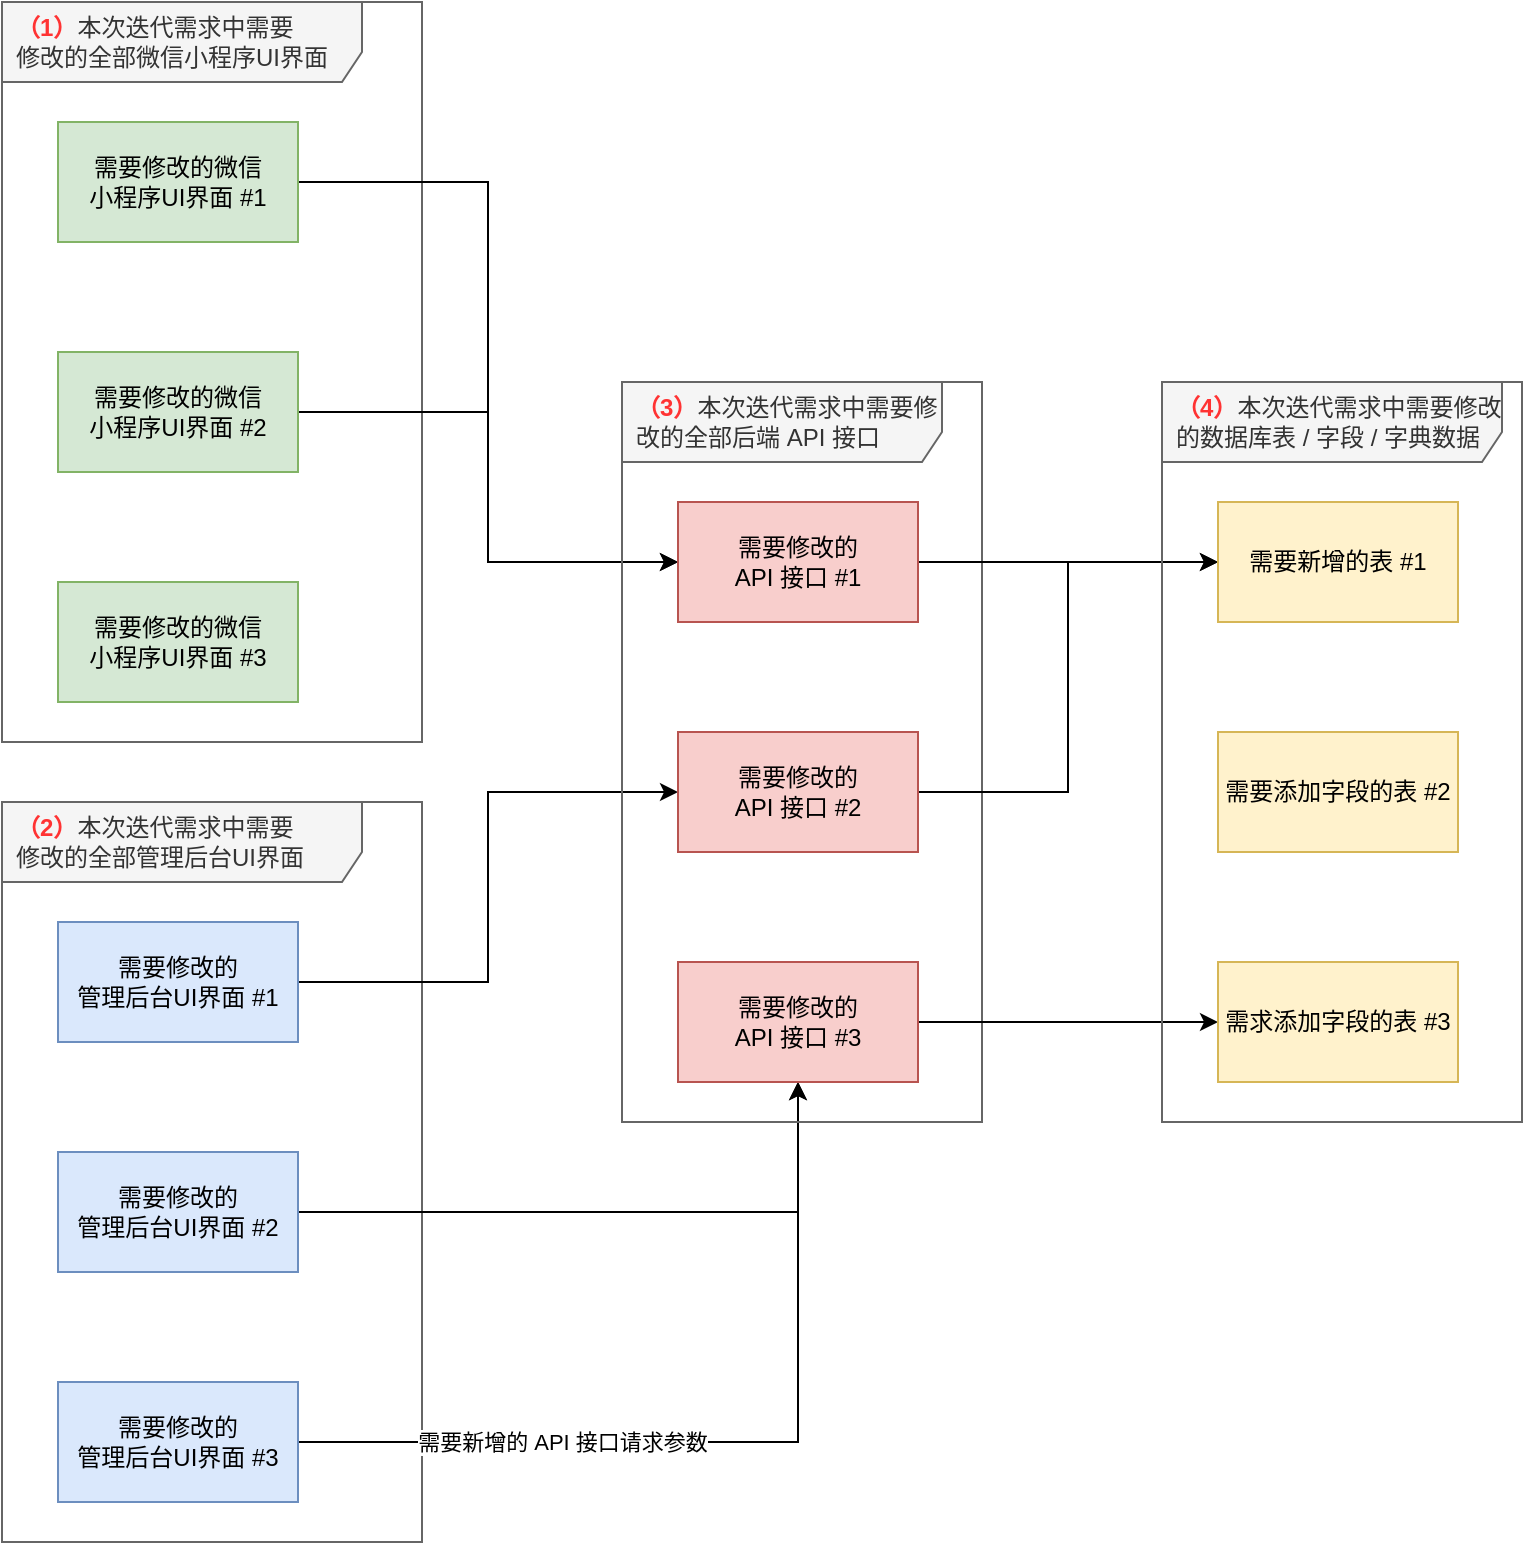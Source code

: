 <mxfile version="20.8.16" type="device"><diagram name="罗列出一个迭代需求中需要变更的所有UI/API/DB变更项" id="wi7sz76jcRgF6DtSIGS8"><mxGraphModel dx="940" dy="702" grid="1" gridSize="10" guides="1" tooltips="1" connect="1" arrows="1" fold="1" page="1" pageScale="1" pageWidth="827" pageHeight="1169" math="0" shadow="0"><root><mxCell id="0"/><mxCell id="1" parent="0"/><mxCell id="nIzIutG2w3PgN2qvsdSQ-4" value="&lt;b&gt;&lt;font color=&quot;#ff3333&quot;&gt;（1）&lt;/font&gt;&lt;/b&gt;本次迭代需求中需要&lt;br&gt;修改的全部微信&lt;span style=&quot;text-align: center;&quot;&gt;小程序UI界面&lt;/span&gt;" style="shape=umlFrame;whiteSpace=wrap;html=1;width=180;height=40;boundedLbl=1;verticalAlign=middle;align=left;spacingLeft=5;fillColor=#f5f5f5;strokeColor=#666666;fontColor=#333333;" parent="1" vertex="1"><mxGeometry x="40" y="40" width="210" height="370" as="geometry"/></mxCell><mxCell id="nIzIutG2w3PgN2qvsdSQ-15" style="edgeStyle=orthogonalEdgeStyle;rounded=0;orthogonalLoop=1;jettySize=auto;html=1;exitX=1;exitY=0.5;exitDx=0;exitDy=0;entryX=0;entryY=0.5;entryDx=0;entryDy=0;" parent="1" source="nIzIutG2w3PgN2qvsdSQ-1" target="nIzIutG2w3PgN2qvsdSQ-11" edge="1"><mxGeometry relative="1" as="geometry"/></mxCell><mxCell id="nIzIutG2w3PgN2qvsdSQ-1" value="需要修改的微信&lt;br&gt;小程序UI界面 #1" style="rounded=0;whiteSpace=wrap;html=1;fillColor=#d5e8d4;strokeColor=#82b366;" parent="1" vertex="1"><mxGeometry x="68" y="100" width="120" height="60" as="geometry"/></mxCell><mxCell id="nIzIutG2w3PgN2qvsdSQ-16" style="edgeStyle=orthogonalEdgeStyle;rounded=0;orthogonalLoop=1;jettySize=auto;html=1;exitX=1;exitY=0.5;exitDx=0;exitDy=0;entryX=0;entryY=0.5;entryDx=0;entryDy=0;" parent="1" source="nIzIutG2w3PgN2qvsdSQ-2" target="nIzIutG2w3PgN2qvsdSQ-11" edge="1"><mxGeometry relative="1" as="geometry"/></mxCell><mxCell id="nIzIutG2w3PgN2qvsdSQ-2" value="需要修改的微信&lt;br&gt;小程序UI界面 #2" style="rounded=0;whiteSpace=wrap;html=1;fillColor=#d5e8d4;strokeColor=#82b366;" parent="1" vertex="1"><mxGeometry x="68" y="215" width="120" height="60" as="geometry"/></mxCell><mxCell id="nIzIutG2w3PgN2qvsdSQ-3" value="需要修改的微信&lt;br&gt;小程序UI界面 #3" style="rounded=0;whiteSpace=wrap;html=1;fillColor=#d5e8d4;strokeColor=#82b366;" parent="1" vertex="1"><mxGeometry x="68" y="330" width="120" height="60" as="geometry"/></mxCell><mxCell id="nIzIutG2w3PgN2qvsdSQ-6" value="&lt;b style=&quot;border-color: var(--border-color);&quot;&gt;&lt;font style=&quot;border-color: var(--border-color);&quot; color=&quot;#ff3333&quot;&gt;（2）&lt;/font&gt;&lt;/b&gt;本次迭代需求中需要&lt;br&gt;修改的全部管理后台&lt;span style=&quot;text-align: center;&quot;&gt;UI界面&lt;/span&gt;" style="shape=umlFrame;whiteSpace=wrap;html=1;width=180;height=40;boundedLbl=1;verticalAlign=middle;align=left;spacingLeft=5;fillColor=#f5f5f5;strokeColor=#666666;fontColor=#333333;" parent="1" vertex="1"><mxGeometry x="40" y="440" width="210" height="370" as="geometry"/></mxCell><mxCell id="nIzIutG2w3PgN2qvsdSQ-17" style="edgeStyle=orthogonalEdgeStyle;rounded=0;orthogonalLoop=1;jettySize=auto;html=1;exitX=1;exitY=0.5;exitDx=0;exitDy=0;entryX=0;entryY=0.5;entryDx=0;entryDy=0;" parent="1" source="nIzIutG2w3PgN2qvsdSQ-7" target="nIzIutG2w3PgN2qvsdSQ-12" edge="1"><mxGeometry relative="1" as="geometry"/></mxCell><mxCell id="nIzIutG2w3PgN2qvsdSQ-7" value="需要修改的&lt;br&gt;管理后台UI界面 #1" style="rounded=0;whiteSpace=wrap;html=1;fillColor=#dae8fc;strokeColor=#6c8ebf;" parent="1" vertex="1"><mxGeometry x="68" y="500" width="120" height="60" as="geometry"/></mxCell><mxCell id="nIzIutG2w3PgN2qvsdSQ-19" style="edgeStyle=orthogonalEdgeStyle;rounded=0;orthogonalLoop=1;jettySize=auto;html=1;exitX=1;exitY=0.5;exitDx=0;exitDy=0;" parent="1" source="nIzIutG2w3PgN2qvsdSQ-8" target="nIzIutG2w3PgN2qvsdSQ-13" edge="1"><mxGeometry relative="1" as="geometry"/></mxCell><mxCell id="nIzIutG2w3PgN2qvsdSQ-8" value="需要修改的&lt;br style=&quot;border-color: var(--border-color);&quot;&gt;管理后台UI界面 #2" style="rounded=0;whiteSpace=wrap;html=1;fillColor=#dae8fc;strokeColor=#6c8ebf;" parent="1" vertex="1"><mxGeometry x="68" y="615" width="120" height="60" as="geometry"/></mxCell><mxCell id="nIzIutG2w3PgN2qvsdSQ-20" style="edgeStyle=orthogonalEdgeStyle;rounded=0;orthogonalLoop=1;jettySize=auto;html=1;exitX=1;exitY=0.5;exitDx=0;exitDy=0;entryX=0.5;entryY=1;entryDx=0;entryDy=0;" parent="1" source="nIzIutG2w3PgN2qvsdSQ-9" target="nIzIutG2w3PgN2qvsdSQ-13" edge="1"><mxGeometry relative="1" as="geometry"/></mxCell><mxCell id="nIzIutG2w3PgN2qvsdSQ-21" value="需要新增的 API 接口请求参数" style="edgeLabel;html=1;align=center;verticalAlign=middle;resizable=0;points=[];" parent="nIzIutG2w3PgN2qvsdSQ-20" vertex="1" connectable="0"><mxGeometry x="-0.526" y="1" relative="1" as="geometry"><mxPoint x="30" y="1" as="offset"/></mxGeometry></mxCell><mxCell id="nIzIutG2w3PgN2qvsdSQ-9" value="需要修改的&lt;br style=&quot;border-color: var(--border-color);&quot;&gt;管理后台UI界面 #3" style="rounded=0;whiteSpace=wrap;html=1;fillColor=#dae8fc;strokeColor=#6c8ebf;" parent="1" vertex="1"><mxGeometry x="68" y="730" width="120" height="60" as="geometry"/></mxCell><mxCell id="nIzIutG2w3PgN2qvsdSQ-10" value="&lt;b style=&quot;border-color: var(--border-color);&quot;&gt;&lt;font style=&quot;border-color: var(--border-color);&quot; color=&quot;#ff3333&quot;&gt;（3）&lt;/font&gt;&lt;/b&gt;本次迭代需求中需要修改的全部后端 API 接口" style="shape=umlFrame;whiteSpace=wrap;html=1;width=160;height=40;boundedLbl=1;verticalAlign=middle;align=left;spacingLeft=5;fillColor=#f5f5f5;strokeColor=#666666;fontColor=#333333;" parent="1" vertex="1"><mxGeometry x="350" y="230" width="180" height="370" as="geometry"/></mxCell><mxCell id="nIzIutG2w3PgN2qvsdSQ-26" style="edgeStyle=orthogonalEdgeStyle;rounded=0;orthogonalLoop=1;jettySize=auto;html=1;exitX=1;exitY=0.5;exitDx=0;exitDy=0;entryX=0;entryY=0.5;entryDx=0;entryDy=0;" parent="1" source="nIzIutG2w3PgN2qvsdSQ-11" target="nIzIutG2w3PgN2qvsdSQ-23" edge="1"><mxGeometry relative="1" as="geometry"/></mxCell><mxCell id="nIzIutG2w3PgN2qvsdSQ-11" value="需要修改的&lt;br&gt;API 接口&amp;nbsp;#1" style="rounded=0;whiteSpace=wrap;html=1;fillColor=#f8cecc;strokeColor=#b85450;" parent="1" vertex="1"><mxGeometry x="378" y="290" width="120" height="60" as="geometry"/></mxCell><mxCell id="nIzIutG2w3PgN2qvsdSQ-28" style="edgeStyle=orthogonalEdgeStyle;rounded=0;orthogonalLoop=1;jettySize=auto;html=1;exitX=1;exitY=0.5;exitDx=0;exitDy=0;entryX=0;entryY=0.5;entryDx=0;entryDy=0;" parent="1" source="nIzIutG2w3PgN2qvsdSQ-12" target="nIzIutG2w3PgN2qvsdSQ-23" edge="1"><mxGeometry relative="1" as="geometry"/></mxCell><mxCell id="nIzIutG2w3PgN2qvsdSQ-12" value="需要修改的&lt;br style=&quot;border-color: var(--border-color);&quot;&gt;API 接口&amp;nbsp;#2" style="rounded=0;whiteSpace=wrap;html=1;fillColor=#f8cecc;strokeColor=#b85450;" parent="1" vertex="1"><mxGeometry x="378" y="405" width="120" height="60" as="geometry"/></mxCell><mxCell id="nIzIutG2w3PgN2qvsdSQ-29" style="edgeStyle=orthogonalEdgeStyle;rounded=0;orthogonalLoop=1;jettySize=auto;html=1;exitX=1;exitY=0.5;exitDx=0;exitDy=0;" parent="1" source="nIzIutG2w3PgN2qvsdSQ-13" target="nIzIutG2w3PgN2qvsdSQ-25" edge="1"><mxGeometry relative="1" as="geometry"/></mxCell><mxCell id="nIzIutG2w3PgN2qvsdSQ-13" value="需要修改的&lt;br style=&quot;border-color: var(--border-color);&quot;&gt;API 接口&amp;nbsp;#3" style="rounded=0;whiteSpace=wrap;html=1;fillColor=#f8cecc;strokeColor=#b85450;" parent="1" vertex="1"><mxGeometry x="378" y="520" width="120" height="60" as="geometry"/></mxCell><mxCell id="nIzIutG2w3PgN2qvsdSQ-22" value="&lt;b style=&quot;border-color: var(--border-color);&quot;&gt;&lt;font style=&quot;border-color: var(--border-color);&quot; color=&quot;#ff3333&quot;&gt;（4）&lt;/font&gt;&lt;/b&gt;本次迭代需求中需要修改&lt;br&gt;的数据库表 / 字段 / 字典数据" style="shape=umlFrame;whiteSpace=wrap;html=1;width=170;height=40;boundedLbl=1;verticalAlign=middle;align=left;spacingLeft=5;fillColor=#f5f5f5;strokeColor=#666666;fontColor=#333333;" parent="1" vertex="1"><mxGeometry x="620" y="230" width="180" height="370" as="geometry"/></mxCell><mxCell id="nIzIutG2w3PgN2qvsdSQ-23" value="需要新增的表&amp;nbsp;#1" style="rounded=0;whiteSpace=wrap;html=1;fillColor=#fff2cc;strokeColor=#d6b656;" parent="1" vertex="1"><mxGeometry x="648" y="290" width="120" height="60" as="geometry"/></mxCell><mxCell id="nIzIutG2w3PgN2qvsdSQ-24" value="需要添加字段的表 #2" style="rounded=0;whiteSpace=wrap;html=1;fillColor=#fff2cc;strokeColor=#d6b656;" parent="1" vertex="1"><mxGeometry x="648" y="405" width="120" height="60" as="geometry"/></mxCell><mxCell id="nIzIutG2w3PgN2qvsdSQ-25" value="需求添加字段的表 #3" style="rounded=0;whiteSpace=wrap;html=1;fillColor=#fff2cc;strokeColor=#d6b656;" parent="1" vertex="1"><mxGeometry x="648" y="520" width="120" height="60" as="geometry"/></mxCell></root></mxGraphModel></diagram></mxfile>